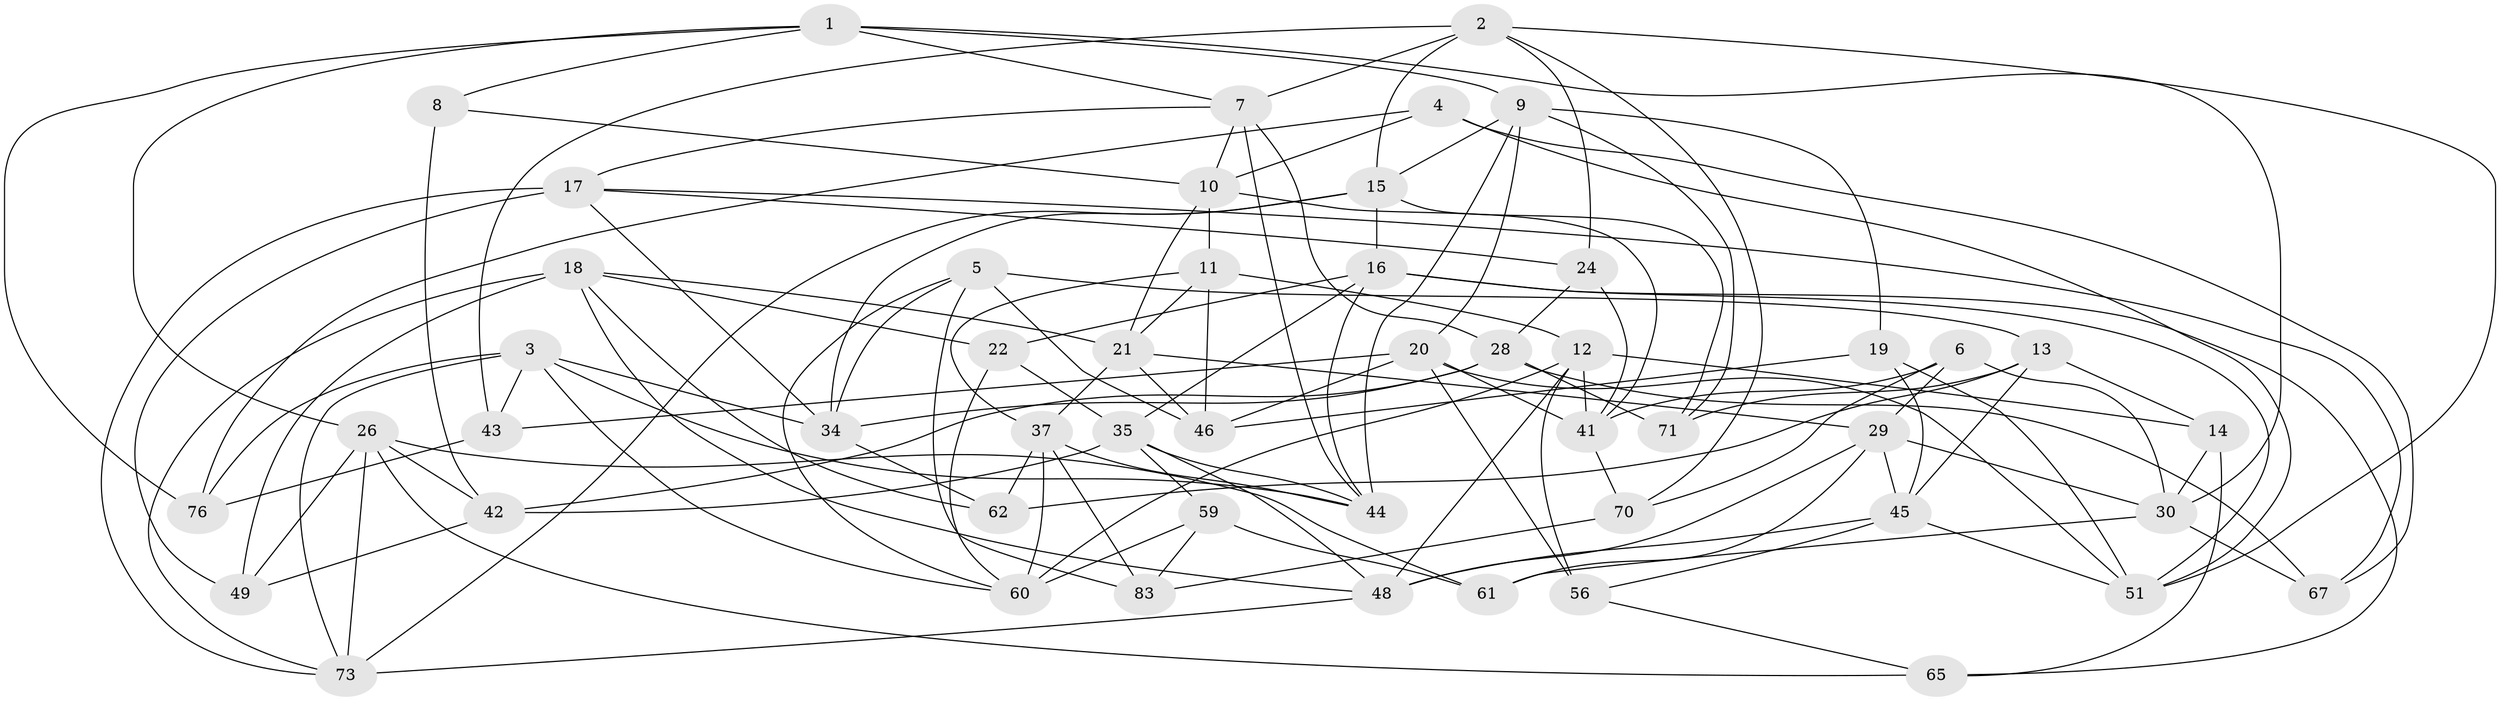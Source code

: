 // original degree distribution, {4: 1.0}
// Generated by graph-tools (version 1.1) at 2025/42/03/06/25 10:42:24]
// undirected, 51 vertices, 131 edges
graph export_dot {
graph [start="1"]
  node [color=gray90,style=filled];
  1 [super="+25"];
  2 [super="+50"];
  3 [super="+74"];
  4;
  5 [super="+31"];
  6;
  7 [super="+69"];
  8;
  9 [super="+66"];
  10 [super="+39"];
  11 [super="+27"];
  12 [super="+36"];
  13 [super="+40"];
  14;
  15 [super="+32"];
  16 [super="+75"];
  17 [super="+53"];
  18 [super="+52"];
  19;
  20 [super="+63"];
  21 [super="+23"];
  22;
  24;
  26 [super="+64"];
  28 [super="+68"];
  29 [super="+38"];
  30 [super="+33"];
  34 [super="+58"];
  35 [super="+79"];
  37 [super="+80"];
  41 [super="+55"];
  42 [super="+81"];
  43;
  44 [super="+47"];
  45 [super="+54"];
  46 [super="+57"];
  48 [super="+78"];
  49;
  51 [super="+72"];
  56;
  59;
  60 [super="+82"];
  61;
  62;
  65;
  67;
  70;
  71;
  73 [super="+77"];
  76;
  83;
  1 -- 7;
  1 -- 30;
  1 -- 8;
  1 -- 26;
  1 -- 76;
  1 -- 9;
  2 -- 15;
  2 -- 70;
  2 -- 24;
  2 -- 43;
  2 -- 51;
  2 -- 7;
  3 -- 43;
  3 -- 73;
  3 -- 60;
  3 -- 34;
  3 -- 76;
  3 -- 44;
  4 -- 76;
  4 -- 67;
  4 -- 10;
  4 -- 51;
  5 -- 34;
  5 -- 13 [weight=2];
  5 -- 60;
  5 -- 83;
  5 -- 46;
  6 -- 29;
  6 -- 70;
  6 -- 41;
  6 -- 30;
  7 -- 44;
  7 -- 10;
  7 -- 17;
  7 -- 28;
  8 -- 42 [weight=2];
  8 -- 10;
  9 -- 20;
  9 -- 19;
  9 -- 15;
  9 -- 71;
  9 -- 44;
  10 -- 21;
  10 -- 41;
  10 -- 11;
  11 -- 12;
  11 -- 37;
  11 -- 21;
  11 -- 46 [weight=2];
  12 -- 41;
  12 -- 56;
  12 -- 14;
  12 -- 60;
  12 -- 48;
  13 -- 14;
  13 -- 71;
  13 -- 62;
  13 -- 45;
  14 -- 65;
  14 -- 30;
  15 -- 71;
  15 -- 16;
  15 -- 73;
  15 -- 34;
  16 -- 65;
  16 -- 35;
  16 -- 51;
  16 -- 22;
  16 -- 44;
  17 -- 67;
  17 -- 73;
  17 -- 34;
  17 -- 24;
  17 -- 49;
  18 -- 48;
  18 -- 49;
  18 -- 62;
  18 -- 22;
  18 -- 21;
  18 -- 73;
  19 -- 45;
  19 -- 46;
  19 -- 51;
  20 -- 56;
  20 -- 51;
  20 -- 41;
  20 -- 43;
  20 -- 46;
  21 -- 46;
  21 -- 37;
  21 -- 29;
  22 -- 35;
  22 -- 60;
  24 -- 41;
  24 -- 28;
  26 -- 65;
  26 -- 61;
  26 -- 49;
  26 -- 42;
  26 -- 73;
  28 -- 71;
  28 -- 34;
  28 -- 42;
  28 -- 67;
  29 -- 30;
  29 -- 61;
  29 -- 48;
  29 -- 45;
  30 -- 67;
  30 -- 61;
  34 -- 62;
  35 -- 44;
  35 -- 42;
  35 -- 48;
  35 -- 59;
  37 -- 44;
  37 -- 83;
  37 -- 62;
  37 -- 60;
  41 -- 70;
  42 -- 49;
  43 -- 76;
  45 -- 51;
  45 -- 48;
  45 -- 56;
  48 -- 73;
  56 -- 65;
  59 -- 61;
  59 -- 83;
  59 -- 60;
  70 -- 83;
}
